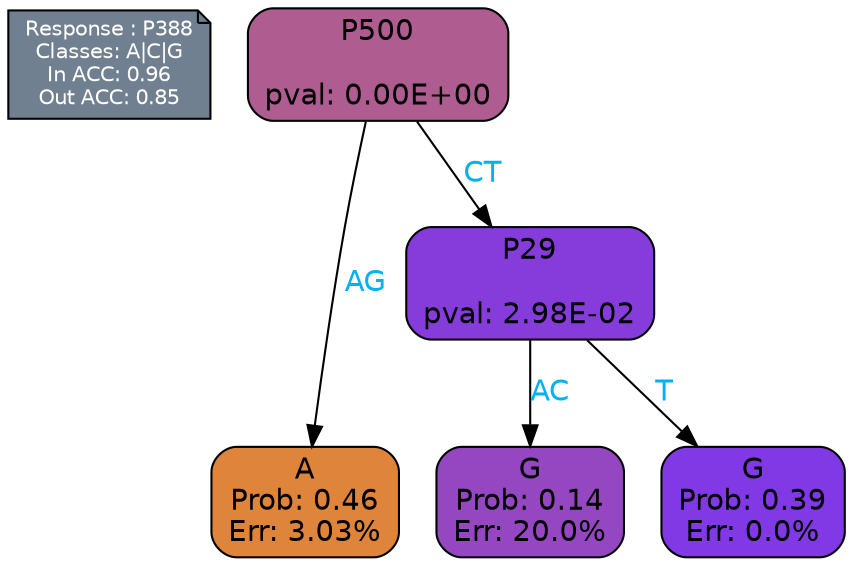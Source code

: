 digraph Tree {
node [shape=box, style="filled, rounded", color="black", fontname=helvetica] ;
graph [ranksep=equally, splines=polylines, bgcolor=transparent, dpi=600] ;
edge [fontname=helvetica] ;
LEGEND [label="Response : P388
Classes: A|C|G
In ACC: 0.96
Out ACC: 0.85
",shape=note,align=left,style=filled,fillcolor="slategray",fontcolor="white",fontsize=10];1 [label="P500

pval: 0.00E+00", fillcolor="#af5d91"] ;
2 [label="A
Prob: 0.46
Err: 3.03%", fillcolor="#df843b"] ;
3 [label="P29

pval: 2.98E-02", fillcolor="#863cdb"] ;
4 [label="G
Prob: 0.14
Err: 20.0%", fillcolor="#9547c2"] ;
5 [label="G
Prob: 0.39
Err: 0.0%", fillcolor="#8139e5"] ;
1 -> 2 [label="AG",fontcolor=deepskyblue2] ;
1 -> 3 [label="CT",fontcolor=deepskyblue2] ;
3 -> 4 [label="AC",fontcolor=deepskyblue2] ;
3 -> 5 [label="T",fontcolor=deepskyblue2] ;
{rank = same; 2;4;5;}{rank = same; LEGEND;1;}}